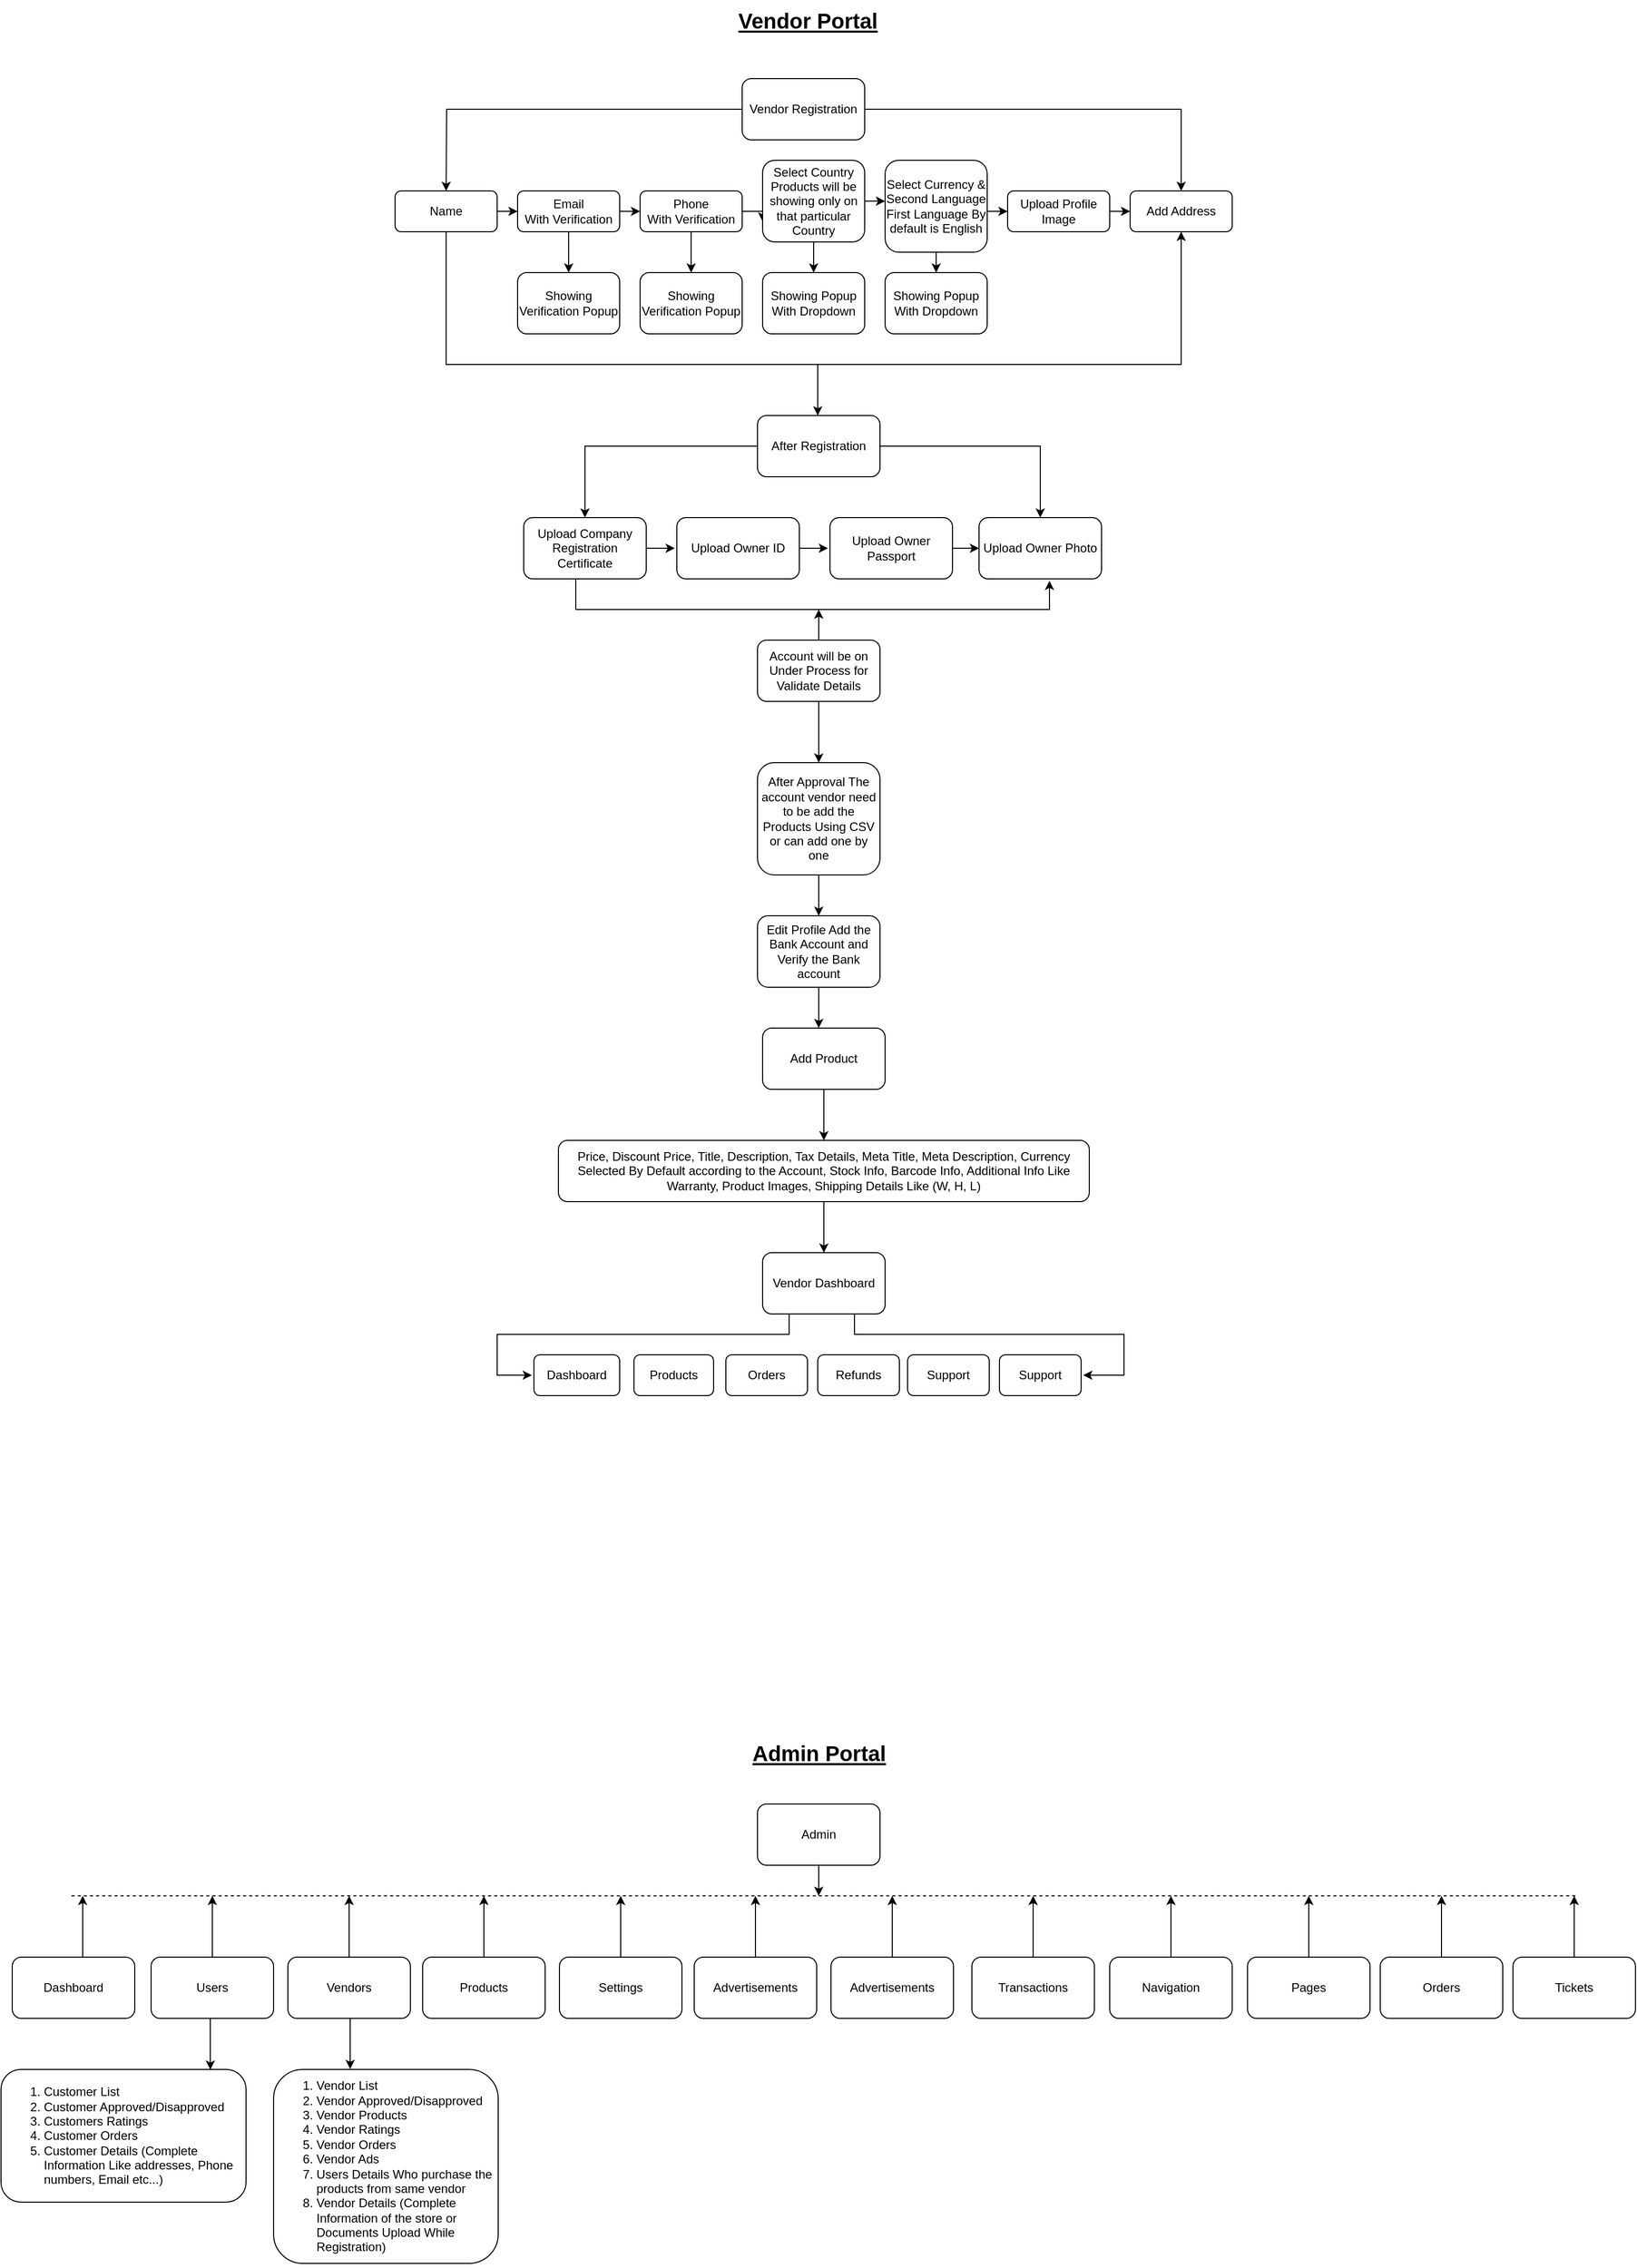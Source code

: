 <mxfile version="24.7.13">
  <diagram name="Page-1" id="YAEVpcPzzc_q-mBe14_t">
    <mxGraphModel dx="1719" dy="447" grid="1" gridSize="10" guides="1" tooltips="1" connect="1" arrows="1" fold="1" page="1" pageScale="1" pageWidth="850" pageHeight="1100" math="0" shadow="0">
      <root>
        <mxCell id="0" />
        <mxCell id="1" parent="0" />
        <mxCell id="5wintzvDErzxGzjBbFwN-30" style="edgeStyle=orthogonalEdgeStyle;rounded=0;orthogonalLoop=1;jettySize=auto;html=1;entryX=0.5;entryY=0;entryDx=0;entryDy=0;" parent="1" source="5wintzvDErzxGzjBbFwN-1" target="5wintzvDErzxGzjBbFwN-17" edge="1">
          <mxGeometry relative="1" as="geometry" />
        </mxCell>
        <mxCell id="5wintzvDErzxGzjBbFwN-31" style="edgeStyle=orthogonalEdgeStyle;rounded=0;orthogonalLoop=1;jettySize=auto;html=1;exitX=0;exitY=0.5;exitDx=0;exitDy=0;" parent="1" source="5wintzvDErzxGzjBbFwN-1" edge="1">
          <mxGeometry relative="1" as="geometry">
            <mxPoint x="66" y="200" as="targetPoint" />
          </mxGeometry>
        </mxCell>
        <mxCell id="5wintzvDErzxGzjBbFwN-1" value="Vendor Registration" style="rounded=1;whiteSpace=wrap;html=1;" parent="1" vertex="1">
          <mxGeometry x="356" y="90" width="120" height="60" as="geometry" />
        </mxCell>
        <mxCell id="5wintzvDErzxGzjBbFwN-20" style="edgeStyle=orthogonalEdgeStyle;rounded=0;orthogonalLoop=1;jettySize=auto;html=1;exitX=1;exitY=0.5;exitDx=0;exitDy=0;entryX=0;entryY=0.5;entryDx=0;entryDy=0;" parent="1" source="5wintzvDErzxGzjBbFwN-11" target="5wintzvDErzxGzjBbFwN-12" edge="1">
          <mxGeometry relative="1" as="geometry" />
        </mxCell>
        <mxCell id="5wintzvDErzxGzjBbFwN-43" style="edgeStyle=orthogonalEdgeStyle;rounded=0;orthogonalLoop=1;jettySize=auto;html=1;exitX=0.5;exitY=1;exitDx=0;exitDy=0;entryX=0.5;entryY=1;entryDx=0;entryDy=0;" parent="1" source="5wintzvDErzxGzjBbFwN-11" target="5wintzvDErzxGzjBbFwN-17" edge="1">
          <mxGeometry relative="1" as="geometry">
            <Array as="points">
              <mxPoint x="66" y="370" />
              <mxPoint x="786" y="370" />
            </Array>
          </mxGeometry>
        </mxCell>
        <mxCell id="5wintzvDErzxGzjBbFwN-11" value="Name" style="rounded=1;whiteSpace=wrap;html=1;" parent="1" vertex="1">
          <mxGeometry x="16" y="200" width="100" height="40" as="geometry" />
        </mxCell>
        <mxCell id="5wintzvDErzxGzjBbFwN-21" style="edgeStyle=orthogonalEdgeStyle;rounded=0;orthogonalLoop=1;jettySize=auto;html=1;exitX=1;exitY=0.5;exitDx=0;exitDy=0;entryX=0;entryY=0.5;entryDx=0;entryDy=0;" parent="1" source="5wintzvDErzxGzjBbFwN-12" target="5wintzvDErzxGzjBbFwN-13" edge="1">
          <mxGeometry relative="1" as="geometry" />
        </mxCell>
        <mxCell id="5wintzvDErzxGzjBbFwN-37" style="edgeStyle=orthogonalEdgeStyle;rounded=0;orthogonalLoop=1;jettySize=auto;html=1;exitX=0.5;exitY=1;exitDx=0;exitDy=0;entryX=0.5;entryY=0;entryDx=0;entryDy=0;" parent="1" source="5wintzvDErzxGzjBbFwN-12" target="5wintzvDErzxGzjBbFwN-33" edge="1">
          <mxGeometry relative="1" as="geometry" />
        </mxCell>
        <mxCell id="5wintzvDErzxGzjBbFwN-12" value="Email&lt;br&gt;With Verification" style="rounded=1;whiteSpace=wrap;html=1;" parent="1" vertex="1">
          <mxGeometry x="136" y="200" width="100" height="40" as="geometry" />
        </mxCell>
        <mxCell id="5wintzvDErzxGzjBbFwN-36" style="edgeStyle=orthogonalEdgeStyle;rounded=0;orthogonalLoop=1;jettySize=auto;html=1;exitX=0.5;exitY=1;exitDx=0;exitDy=0;entryX=0.5;entryY=0;entryDx=0;entryDy=0;" parent="1" source="5wintzvDErzxGzjBbFwN-13" target="5wintzvDErzxGzjBbFwN-34" edge="1">
          <mxGeometry relative="1" as="geometry" />
        </mxCell>
        <mxCell id="5wintzvDErzxGzjBbFwN-68" style="edgeStyle=orthogonalEdgeStyle;rounded=0;orthogonalLoop=1;jettySize=auto;html=1;exitX=1;exitY=0.5;exitDx=0;exitDy=0;entryX=0;entryY=0.75;entryDx=0;entryDy=0;" parent="1" source="5wintzvDErzxGzjBbFwN-13" target="5wintzvDErzxGzjBbFwN-14" edge="1">
          <mxGeometry relative="1" as="geometry" />
        </mxCell>
        <mxCell id="5wintzvDErzxGzjBbFwN-13" value="Phone&lt;br&gt;With Verification" style="rounded=1;whiteSpace=wrap;html=1;" parent="1" vertex="1">
          <mxGeometry x="256" y="200" width="100" height="40" as="geometry" />
        </mxCell>
        <mxCell id="5wintzvDErzxGzjBbFwN-39" style="edgeStyle=orthogonalEdgeStyle;rounded=0;orthogonalLoop=1;jettySize=auto;html=1;entryX=0.5;entryY=0;entryDx=0;entryDy=0;" parent="1" target="5wintzvDErzxGzjBbFwN-38" edge="1">
          <mxGeometry relative="1" as="geometry">
            <mxPoint x="426" y="250" as="sourcePoint" />
          </mxGeometry>
        </mxCell>
        <mxCell id="5wintzvDErzxGzjBbFwN-14" value="Select Country Products will be showing only on that particular Country" style="rounded=1;whiteSpace=wrap;html=1;" parent="1" vertex="1">
          <mxGeometry x="376" y="170" width="100" height="80" as="geometry" />
        </mxCell>
        <mxCell id="5wintzvDErzxGzjBbFwN-27" style="edgeStyle=orthogonalEdgeStyle;rounded=0;orthogonalLoop=1;jettySize=auto;html=1;exitX=1;exitY=0.5;exitDx=0;exitDy=0;entryX=0;entryY=0.5;entryDx=0;entryDy=0;" parent="1" source="5wintzvDErzxGzjBbFwN-15" target="5wintzvDErzxGzjBbFwN-16" edge="1">
          <mxGeometry relative="1" as="geometry">
            <Array as="points">
              <mxPoint x="596" y="220" />
            </Array>
          </mxGeometry>
        </mxCell>
        <mxCell id="5wintzvDErzxGzjBbFwN-41" style="edgeStyle=orthogonalEdgeStyle;rounded=0;orthogonalLoop=1;jettySize=auto;html=1;entryX=0.5;entryY=0;entryDx=0;entryDy=0;" parent="1" target="5wintzvDErzxGzjBbFwN-40" edge="1">
          <mxGeometry relative="1" as="geometry">
            <mxPoint x="546" y="260" as="sourcePoint" />
          </mxGeometry>
        </mxCell>
        <mxCell id="5wintzvDErzxGzjBbFwN-15" value="Select Currency &amp;amp; Second Language&lt;div&gt;First Language By default is English&lt;/div&gt;" style="rounded=1;whiteSpace=wrap;html=1;" parent="1" vertex="1">
          <mxGeometry x="496" y="170" width="100" height="90" as="geometry" />
        </mxCell>
        <mxCell id="5wintzvDErzxGzjBbFwN-28" style="edgeStyle=orthogonalEdgeStyle;rounded=0;orthogonalLoop=1;jettySize=auto;html=1;exitX=1;exitY=0.5;exitDx=0;exitDy=0;entryX=0;entryY=0.5;entryDx=0;entryDy=0;" parent="1" source="5wintzvDErzxGzjBbFwN-16" target="5wintzvDErzxGzjBbFwN-17" edge="1">
          <mxGeometry relative="1" as="geometry" />
        </mxCell>
        <mxCell id="5wintzvDErzxGzjBbFwN-16" value="Upload Profile Image" style="rounded=1;whiteSpace=wrap;html=1;" parent="1" vertex="1">
          <mxGeometry x="616" y="200" width="100" height="40" as="geometry" />
        </mxCell>
        <mxCell id="5wintzvDErzxGzjBbFwN-17" value="Add Address" style="rounded=1;whiteSpace=wrap;html=1;" parent="1" vertex="1">
          <mxGeometry x="736" y="200" width="100" height="40" as="geometry" />
        </mxCell>
        <mxCell id="5wintzvDErzxGzjBbFwN-33" value="Showing Verification Popup" style="rounded=1;whiteSpace=wrap;html=1;" parent="1" vertex="1">
          <mxGeometry x="136" y="280" width="100" height="60" as="geometry" />
        </mxCell>
        <mxCell id="5wintzvDErzxGzjBbFwN-34" value="Showing Verification Popup" style="rounded=1;whiteSpace=wrap;html=1;" parent="1" vertex="1">
          <mxGeometry x="256" y="280" width="100" height="60" as="geometry" />
        </mxCell>
        <mxCell id="5wintzvDErzxGzjBbFwN-38" value="Showing Popup With Dropdown" style="rounded=1;whiteSpace=wrap;html=1;" parent="1" vertex="1">
          <mxGeometry x="376" y="280" width="100" height="60" as="geometry" />
        </mxCell>
        <mxCell id="5wintzvDErzxGzjBbFwN-40" value="Showing Popup With Dropdown" style="rounded=1;whiteSpace=wrap;html=1;" parent="1" vertex="1">
          <mxGeometry x="496" y="280" width="100" height="60" as="geometry" />
        </mxCell>
        <mxCell id="5wintzvDErzxGzjBbFwN-44" value="" style="endArrow=classic;html=1;rounded=0;" parent="1" edge="1">
          <mxGeometry width="50" height="50" relative="1" as="geometry">
            <mxPoint x="430" y="370" as="sourcePoint" />
            <mxPoint x="430" y="420" as="targetPoint" />
          </mxGeometry>
        </mxCell>
        <mxCell id="5wintzvDErzxGzjBbFwN-51" style="edgeStyle=orthogonalEdgeStyle;rounded=0;orthogonalLoop=1;jettySize=auto;html=1;exitX=1;exitY=0.5;exitDx=0;exitDy=0;entryX=0.5;entryY=0;entryDx=0;entryDy=0;" parent="1" source="5wintzvDErzxGzjBbFwN-45" target="5wintzvDErzxGzjBbFwN-49" edge="1">
          <mxGeometry relative="1" as="geometry" />
        </mxCell>
        <mxCell id="5wintzvDErzxGzjBbFwN-52" style="edgeStyle=orthogonalEdgeStyle;rounded=0;orthogonalLoop=1;jettySize=auto;html=1;exitX=0;exitY=0.5;exitDx=0;exitDy=0;entryX=0.5;entryY=0;entryDx=0;entryDy=0;" parent="1" source="5wintzvDErzxGzjBbFwN-45" target="5wintzvDErzxGzjBbFwN-46" edge="1">
          <mxGeometry relative="1" as="geometry" />
        </mxCell>
        <mxCell id="5wintzvDErzxGzjBbFwN-45" value="After Registration" style="rounded=1;whiteSpace=wrap;html=1;" parent="1" vertex="1">
          <mxGeometry x="371" y="420" width="120" height="60" as="geometry" />
        </mxCell>
        <mxCell id="5wintzvDErzxGzjBbFwN-55" style="edgeStyle=orthogonalEdgeStyle;rounded=0;orthogonalLoop=1;jettySize=auto;html=1;exitX=1;exitY=0.5;exitDx=0;exitDy=0;" parent="1" source="5wintzvDErzxGzjBbFwN-46" edge="1">
          <mxGeometry relative="1" as="geometry">
            <mxPoint x="290" y="550" as="targetPoint" />
          </mxGeometry>
        </mxCell>
        <mxCell id="5wintzvDErzxGzjBbFwN-46" value="Upload Company Registration Certificate" style="rounded=1;whiteSpace=wrap;html=1;" parent="1" vertex="1">
          <mxGeometry x="142" y="520" width="120" height="60" as="geometry" />
        </mxCell>
        <mxCell id="5wintzvDErzxGzjBbFwN-56" style="edgeStyle=orthogonalEdgeStyle;rounded=0;orthogonalLoop=1;jettySize=auto;html=1;exitX=1;exitY=0.5;exitDx=0;exitDy=0;" parent="1" source="5wintzvDErzxGzjBbFwN-47" edge="1">
          <mxGeometry relative="1" as="geometry">
            <mxPoint x="440" y="550" as="targetPoint" />
          </mxGeometry>
        </mxCell>
        <mxCell id="5wintzvDErzxGzjBbFwN-47" value="Upload Owner ID" style="rounded=1;whiteSpace=wrap;html=1;" parent="1" vertex="1">
          <mxGeometry x="292" y="520" width="120" height="60" as="geometry" />
        </mxCell>
        <mxCell id="5wintzvDErzxGzjBbFwN-57" style="edgeStyle=orthogonalEdgeStyle;rounded=0;orthogonalLoop=1;jettySize=auto;html=1;exitX=1;exitY=0.5;exitDx=0;exitDy=0;entryX=0;entryY=0.5;entryDx=0;entryDy=0;" parent="1" source="5wintzvDErzxGzjBbFwN-48" target="5wintzvDErzxGzjBbFwN-49" edge="1">
          <mxGeometry relative="1" as="geometry" />
        </mxCell>
        <mxCell id="5wintzvDErzxGzjBbFwN-48" value="Upload Owner Passport" style="rounded=1;whiteSpace=wrap;html=1;" parent="1" vertex="1">
          <mxGeometry x="442" y="520" width="120" height="60" as="geometry" />
        </mxCell>
        <mxCell id="5wintzvDErzxGzjBbFwN-49" value="Upload Owner Photo" style="rounded=1;whiteSpace=wrap;html=1;" parent="1" vertex="1">
          <mxGeometry x="588" y="520" width="120" height="60" as="geometry" />
        </mxCell>
        <mxCell id="5wintzvDErzxGzjBbFwN-60" style="edgeStyle=orthogonalEdgeStyle;rounded=0;orthogonalLoop=1;jettySize=auto;html=1;exitX=0.5;exitY=0;exitDx=0;exitDy=0;" parent="1" source="5wintzvDErzxGzjBbFwN-58" edge="1">
          <mxGeometry relative="1" as="geometry">
            <mxPoint x="431" y="610" as="targetPoint" />
          </mxGeometry>
        </mxCell>
        <mxCell id="5wintzvDErzxGzjBbFwN-62" style="edgeStyle=orthogonalEdgeStyle;rounded=0;orthogonalLoop=1;jettySize=auto;html=1;exitX=0.5;exitY=1;exitDx=0;exitDy=0;entryX=0.5;entryY=0;entryDx=0;entryDy=0;" parent="1" source="5wintzvDErzxGzjBbFwN-58" target="5wintzvDErzxGzjBbFwN-61" edge="1">
          <mxGeometry relative="1" as="geometry" />
        </mxCell>
        <mxCell id="5wintzvDErzxGzjBbFwN-58" value="Account will be on Under Process for Validate Details" style="rounded=1;whiteSpace=wrap;html=1;" parent="1" vertex="1">
          <mxGeometry x="371" y="640" width="120" height="60" as="geometry" />
        </mxCell>
        <mxCell id="5wintzvDErzxGzjBbFwN-59" style="edgeStyle=orthogonalEdgeStyle;rounded=0;orthogonalLoop=1;jettySize=auto;html=1;exitX=0.5;exitY=1;exitDx=0;exitDy=0;entryX=0.65;entryY=1.031;entryDx=0;entryDy=0;entryPerimeter=0;" parent="1" edge="1">
          <mxGeometry relative="1" as="geometry">
            <mxPoint x="193" y="580" as="sourcePoint" />
            <mxPoint x="657.0" y="581.86" as="targetPoint" />
            <Array as="points">
              <mxPoint x="193" y="610" />
              <mxPoint x="657" y="610" />
            </Array>
          </mxGeometry>
        </mxCell>
        <mxCell id="5wintzvDErzxGzjBbFwN-63" style="edgeStyle=orthogonalEdgeStyle;rounded=0;orthogonalLoop=1;jettySize=auto;html=1;exitX=0.5;exitY=1;exitDx=0;exitDy=0;" parent="1" source="5wintzvDErzxGzjBbFwN-61" edge="1">
          <mxGeometry relative="1" as="geometry">
            <mxPoint x="431" y="910" as="targetPoint" />
          </mxGeometry>
        </mxCell>
        <mxCell id="5wintzvDErzxGzjBbFwN-61" value="After Approval The account vendor need to be add the Products Using CSV or can add one by one" style="rounded=1;whiteSpace=wrap;html=1;" parent="1" vertex="1">
          <mxGeometry x="371" y="760" width="120" height="110" as="geometry" />
        </mxCell>
        <mxCell id="5wintzvDErzxGzjBbFwN-74" style="edgeStyle=orthogonalEdgeStyle;rounded=0;orthogonalLoop=1;jettySize=auto;html=1;" parent="1" source="5wintzvDErzxGzjBbFwN-64" edge="1">
          <mxGeometry relative="1" as="geometry">
            <mxPoint x="436" y="1130" as="targetPoint" />
          </mxGeometry>
        </mxCell>
        <mxCell id="5wintzvDErzxGzjBbFwN-64" value="Add Product" style="rounded=1;whiteSpace=wrap;html=1;" parent="1" vertex="1">
          <mxGeometry x="376" y="1020" width="120" height="60" as="geometry" />
        </mxCell>
        <mxCell id="5wintzvDErzxGzjBbFwN-75" style="edgeStyle=orthogonalEdgeStyle;rounded=0;orthogonalLoop=1;jettySize=auto;html=1;" parent="1" source="5wintzvDErzxGzjBbFwN-66" edge="1">
          <mxGeometry relative="1" as="geometry">
            <mxPoint x="436" y="1240" as="targetPoint" />
          </mxGeometry>
        </mxCell>
        <mxCell id="5wintzvDErzxGzjBbFwN-66" value="Price, Discount Price, Title, Description, Tax Details, Meta Title, Meta Description, Currency Selected By Default according to the Account, Stock Info, Barcode Info, Additional Info Like Warranty, Product Images, Shipping Details Like (W, H, L)" style="rounded=1;whiteSpace=wrap;html=1;" parent="1" vertex="1">
          <mxGeometry x="176" y="1130" width="520" height="60" as="geometry" />
        </mxCell>
        <mxCell id="5wintzvDErzxGzjBbFwN-71" style="edgeStyle=orthogonalEdgeStyle;rounded=0;orthogonalLoop=1;jettySize=auto;html=1;entryX=0.002;entryY=0.447;entryDx=0;entryDy=0;entryPerimeter=0;" parent="1" source="5wintzvDErzxGzjBbFwN-14" target="5wintzvDErzxGzjBbFwN-15" edge="1">
          <mxGeometry relative="1" as="geometry" />
        </mxCell>
        <mxCell id="5wintzvDErzxGzjBbFwN-73" style="edgeStyle=orthogonalEdgeStyle;rounded=0;orthogonalLoop=1;jettySize=auto;html=1;" parent="1" source="5wintzvDErzxGzjBbFwN-72" edge="1">
          <mxGeometry relative="1" as="geometry">
            <mxPoint x="431" y="1020" as="targetPoint" />
          </mxGeometry>
        </mxCell>
        <mxCell id="5wintzvDErzxGzjBbFwN-72" value="Edit Profile Add the Bank Account and Verify the Bank account" style="rounded=1;whiteSpace=wrap;html=1;" parent="1" vertex="1">
          <mxGeometry x="371" y="910" width="120" height="70" as="geometry" />
        </mxCell>
        <mxCell id="5wintzvDErzxGzjBbFwN-78" style="edgeStyle=orthogonalEdgeStyle;rounded=0;orthogonalLoop=1;jettySize=auto;html=1;exitX=0.175;exitY=0.98;exitDx=0;exitDy=0;exitPerimeter=0;" parent="1" source="5wintzvDErzxGzjBbFwN-76" edge="1">
          <mxGeometry relative="1" as="geometry">
            <mxPoint x="150" y="1360" as="targetPoint" />
            <mxPoint x="401.96" y="1320" as="sourcePoint" />
            <Array as="points">
              <mxPoint x="402" y="1299" />
              <mxPoint x="402" y="1320" />
              <mxPoint x="116" y="1320" />
              <mxPoint x="116" y="1360" />
            </Array>
          </mxGeometry>
        </mxCell>
        <mxCell id="5wintzvDErzxGzjBbFwN-79" style="edgeStyle=orthogonalEdgeStyle;rounded=0;orthogonalLoop=1;jettySize=auto;html=1;exitX=0.75;exitY=1;exitDx=0;exitDy=0;" parent="1" source="5wintzvDErzxGzjBbFwN-76" edge="1">
          <mxGeometry relative="1" as="geometry">
            <mxPoint x="690" y="1360" as="targetPoint" />
            <Array as="points">
              <mxPoint x="466" y="1320" />
              <mxPoint x="730" y="1320" />
              <mxPoint x="730" y="1360" />
            </Array>
          </mxGeometry>
        </mxCell>
        <mxCell id="5wintzvDErzxGzjBbFwN-76" value="Vendor Dashboard" style="rounded=1;whiteSpace=wrap;html=1;" parent="1" vertex="1">
          <mxGeometry x="376" y="1240" width="120" height="60" as="geometry" />
        </mxCell>
        <mxCell id="5wintzvDErzxGzjBbFwN-80" value="Dashboard" style="rounded=1;whiteSpace=wrap;html=1;" parent="1" vertex="1">
          <mxGeometry x="152" y="1340" width="84" height="40" as="geometry" />
        </mxCell>
        <mxCell id="5wintzvDErzxGzjBbFwN-83" value="Products" style="rounded=1;whiteSpace=wrap;html=1;" parent="1" vertex="1">
          <mxGeometry x="250" y="1340" width="78" height="40" as="geometry" />
        </mxCell>
        <mxCell id="5wintzvDErzxGzjBbFwN-84" value="Orders" style="rounded=1;whiteSpace=wrap;html=1;" parent="1" vertex="1">
          <mxGeometry x="340" y="1340" width="80" height="40" as="geometry" />
        </mxCell>
        <mxCell id="5wintzvDErzxGzjBbFwN-85" value="Refunds" style="rounded=1;whiteSpace=wrap;html=1;" parent="1" vertex="1">
          <mxGeometry x="430" y="1340" width="80" height="40" as="geometry" />
        </mxCell>
        <mxCell id="5wintzvDErzxGzjBbFwN-86" value="Support" style="rounded=1;whiteSpace=wrap;html=1;" parent="1" vertex="1">
          <mxGeometry x="608" y="1340" width="80" height="40" as="geometry" />
        </mxCell>
        <mxCell id="5wintzvDErzxGzjBbFwN-87" value="Support" style="rounded=1;whiteSpace=wrap;html=1;" parent="1" vertex="1">
          <mxGeometry x="518" y="1340" width="80" height="40" as="geometry" />
        </mxCell>
        <mxCell id="X09Q4AG_XSMURBuyCHd_-1" value="Vendor Portal" style="text;html=1;align=center;verticalAlign=middle;resizable=0;points=[];autosize=1;strokeColor=none;fillColor=none;fontSize=21;fontStyle=5" vertex="1" parent="1">
          <mxGeometry x="345" y="13" width="150" height="40" as="geometry" />
        </mxCell>
        <mxCell id="X09Q4AG_XSMURBuyCHd_-2" value="Admin&lt;span style=&quot;background-color: initial;&quot;&gt;&amp;nbsp;Portal&lt;/span&gt;" style="text;html=1;align=center;verticalAlign=middle;resizable=0;points=[];autosize=1;strokeColor=none;fillColor=none;fontSize=21;fontStyle=5" vertex="1" parent="1">
          <mxGeometry x="361" y="1710" width="140" height="40" as="geometry" />
        </mxCell>
        <mxCell id="X09Q4AG_XSMURBuyCHd_-19" style="edgeStyle=elbowEdgeStyle;rounded=0;orthogonalLoop=1;jettySize=auto;html=1;" edge="1" parent="1" source="X09Q4AG_XSMURBuyCHd_-3">
          <mxGeometry relative="1" as="geometry">
            <mxPoint x="431" y="1870" as="targetPoint" />
          </mxGeometry>
        </mxCell>
        <mxCell id="X09Q4AG_XSMURBuyCHd_-3" value="Admin" style="rounded=1;whiteSpace=wrap;html=1;" vertex="1" parent="1">
          <mxGeometry x="371" y="1780" width="120" height="60" as="geometry" />
        </mxCell>
        <mxCell id="X09Q4AG_XSMURBuyCHd_-23" style="edgeStyle=elbowEdgeStyle;rounded=0;orthogonalLoop=1;jettySize=auto;html=1;" edge="1" parent="1" source="X09Q4AG_XSMURBuyCHd_-5">
          <mxGeometry relative="1" as="geometry">
            <mxPoint x="-290" y="1870" as="targetPoint" />
          </mxGeometry>
        </mxCell>
        <mxCell id="X09Q4AG_XSMURBuyCHd_-5" value="Dashboard" style="rounded=1;whiteSpace=wrap;html=1;" vertex="1" parent="1">
          <mxGeometry x="-359" y="1930" width="120" height="60" as="geometry" />
        </mxCell>
        <mxCell id="X09Q4AG_XSMURBuyCHd_-24" style="edgeStyle=elbowEdgeStyle;rounded=0;orthogonalLoop=1;jettySize=auto;html=1;" edge="1" parent="1" source="X09Q4AG_XSMURBuyCHd_-8">
          <mxGeometry relative="1" as="geometry">
            <mxPoint x="-163" y="1870" as="targetPoint" />
          </mxGeometry>
        </mxCell>
        <mxCell id="X09Q4AG_XSMURBuyCHd_-8" value="Users" style="rounded=1;whiteSpace=wrap;html=1;" vertex="1" parent="1">
          <mxGeometry x="-223" y="1930" width="120" height="60" as="geometry" />
        </mxCell>
        <mxCell id="X09Q4AG_XSMURBuyCHd_-25" style="edgeStyle=elbowEdgeStyle;rounded=0;orthogonalLoop=1;jettySize=auto;html=1;" edge="1" parent="1" source="X09Q4AG_XSMURBuyCHd_-9">
          <mxGeometry relative="1" as="geometry">
            <mxPoint x="-29" y="1870" as="targetPoint" />
          </mxGeometry>
        </mxCell>
        <mxCell id="X09Q4AG_XSMURBuyCHd_-9" value="Vendors" style="rounded=1;whiteSpace=wrap;html=1;" vertex="1" parent="1">
          <mxGeometry x="-89" y="1930" width="120" height="60" as="geometry" />
        </mxCell>
        <mxCell id="X09Q4AG_XSMURBuyCHd_-26" style="edgeStyle=elbowEdgeStyle;rounded=0;orthogonalLoop=1;jettySize=auto;html=1;" edge="1" parent="1" source="X09Q4AG_XSMURBuyCHd_-10">
          <mxGeometry relative="1" as="geometry">
            <mxPoint x="103" y="1870" as="targetPoint" />
          </mxGeometry>
        </mxCell>
        <mxCell id="X09Q4AG_XSMURBuyCHd_-10" value="Products" style="rounded=1;whiteSpace=wrap;html=1;" vertex="1" parent="1">
          <mxGeometry x="43" y="1930" width="120" height="60" as="geometry" />
        </mxCell>
        <mxCell id="X09Q4AG_XSMURBuyCHd_-27" style="edgeStyle=elbowEdgeStyle;rounded=0;orthogonalLoop=1;jettySize=auto;html=1;" edge="1" parent="1" source="X09Q4AG_XSMURBuyCHd_-11">
          <mxGeometry relative="1" as="geometry">
            <mxPoint x="237" y="1870" as="targetPoint" />
          </mxGeometry>
        </mxCell>
        <mxCell id="X09Q4AG_XSMURBuyCHd_-11" value="Settings" style="rounded=1;whiteSpace=wrap;html=1;" vertex="1" parent="1">
          <mxGeometry x="177" y="1930" width="120" height="60" as="geometry" />
        </mxCell>
        <mxCell id="X09Q4AG_XSMURBuyCHd_-28" style="edgeStyle=elbowEdgeStyle;rounded=0;orthogonalLoop=1;jettySize=auto;html=1;" edge="1" parent="1" source="X09Q4AG_XSMURBuyCHd_-12">
          <mxGeometry relative="1" as="geometry">
            <mxPoint x="369" y="1870" as="targetPoint" />
          </mxGeometry>
        </mxCell>
        <mxCell id="X09Q4AG_XSMURBuyCHd_-12" value="Advertisements" style="rounded=1;whiteSpace=wrap;html=1;" vertex="1" parent="1">
          <mxGeometry x="309" y="1930" width="120" height="60" as="geometry" />
        </mxCell>
        <mxCell id="X09Q4AG_XSMURBuyCHd_-29" style="edgeStyle=elbowEdgeStyle;rounded=0;orthogonalLoop=1;jettySize=auto;html=1;" edge="1" parent="1" source="X09Q4AG_XSMURBuyCHd_-13">
          <mxGeometry relative="1" as="geometry">
            <mxPoint x="503.0" y="1870" as="targetPoint" />
          </mxGeometry>
        </mxCell>
        <mxCell id="X09Q4AG_XSMURBuyCHd_-13" value="Advertisements" style="rounded=1;whiteSpace=wrap;html=1;" vertex="1" parent="1">
          <mxGeometry x="443" y="1930" width="120" height="60" as="geometry" />
        </mxCell>
        <mxCell id="X09Q4AG_XSMURBuyCHd_-30" style="edgeStyle=elbowEdgeStyle;rounded=0;orthogonalLoop=1;jettySize=auto;html=1;" edge="1" parent="1" source="X09Q4AG_XSMURBuyCHd_-14">
          <mxGeometry relative="1" as="geometry">
            <mxPoint x="641" y="1870" as="targetPoint" />
          </mxGeometry>
        </mxCell>
        <mxCell id="X09Q4AG_XSMURBuyCHd_-14" value="Transactions" style="rounded=1;whiteSpace=wrap;html=1;" vertex="1" parent="1">
          <mxGeometry x="581" y="1930" width="120" height="60" as="geometry" />
        </mxCell>
        <mxCell id="X09Q4AG_XSMURBuyCHd_-31" style="edgeStyle=elbowEdgeStyle;rounded=0;orthogonalLoop=1;jettySize=auto;html=1;" edge="1" parent="1" source="X09Q4AG_XSMURBuyCHd_-15">
          <mxGeometry relative="1" as="geometry">
            <mxPoint x="776" y="1870" as="targetPoint" />
          </mxGeometry>
        </mxCell>
        <mxCell id="X09Q4AG_XSMURBuyCHd_-15" value="Navigation" style="rounded=1;whiteSpace=wrap;html=1;" vertex="1" parent="1">
          <mxGeometry x="716" y="1930" width="120" height="60" as="geometry" />
        </mxCell>
        <mxCell id="X09Q4AG_XSMURBuyCHd_-32" style="edgeStyle=elbowEdgeStyle;rounded=0;orthogonalLoop=1;jettySize=auto;html=1;" edge="1" parent="1" source="X09Q4AG_XSMURBuyCHd_-16">
          <mxGeometry relative="1" as="geometry">
            <mxPoint x="911" y="1870" as="targetPoint" />
          </mxGeometry>
        </mxCell>
        <mxCell id="X09Q4AG_XSMURBuyCHd_-16" value="Pages" style="rounded=1;whiteSpace=wrap;html=1;" vertex="1" parent="1">
          <mxGeometry x="851" y="1930" width="120" height="60" as="geometry" />
        </mxCell>
        <mxCell id="X09Q4AG_XSMURBuyCHd_-33" style="edgeStyle=elbowEdgeStyle;rounded=0;orthogonalLoop=1;jettySize=auto;html=1;" edge="1" parent="1" source="X09Q4AG_XSMURBuyCHd_-17">
          <mxGeometry relative="1" as="geometry">
            <mxPoint x="1041" y="1870" as="targetPoint" />
          </mxGeometry>
        </mxCell>
        <mxCell id="X09Q4AG_XSMURBuyCHd_-17" value="Orders" style="rounded=1;whiteSpace=wrap;html=1;" vertex="1" parent="1">
          <mxGeometry x="981" y="1930" width="120" height="60" as="geometry" />
        </mxCell>
        <mxCell id="X09Q4AG_XSMURBuyCHd_-34" style="edgeStyle=elbowEdgeStyle;rounded=0;orthogonalLoop=1;jettySize=auto;html=1;" edge="1" parent="1" source="X09Q4AG_XSMURBuyCHd_-18">
          <mxGeometry relative="1" as="geometry">
            <mxPoint x="1171" y="1870" as="targetPoint" />
          </mxGeometry>
        </mxCell>
        <mxCell id="X09Q4AG_XSMURBuyCHd_-18" value="Tickets" style="rounded=1;whiteSpace=wrap;html=1;" vertex="1" parent="1">
          <mxGeometry x="1111" y="1930" width="120" height="60" as="geometry" />
        </mxCell>
        <mxCell id="X09Q4AG_XSMURBuyCHd_-22" value="" style="endArrow=none;dashed=1;html=1;rounded=0;" edge="1" parent="1">
          <mxGeometry width="50" height="50" relative="1" as="geometry">
            <mxPoint x="1172.105" y="1870" as="sourcePoint" />
            <mxPoint x="-303" y="1870" as="targetPoint" />
          </mxGeometry>
        </mxCell>
        <mxCell id="X09Q4AG_XSMURBuyCHd_-45" value="&lt;ol&gt;&lt;li&gt;Vendor List&lt;/li&gt;&lt;li&gt;Vendor Approved/Disapproved&lt;/li&gt;&lt;li&gt;Vendor Products&lt;/li&gt;&lt;li&gt;Vendor Ratings&lt;/li&gt;&lt;li&gt;Vendor Orders&lt;/li&gt;&lt;li&gt;Vendor Ads&lt;/li&gt;&lt;li&gt;Users Details Who purchase the products from same vendor&lt;/li&gt;&lt;li&gt;Vendor Details (Complete Information of the store or Documents Upload While Registration)&lt;/li&gt;&lt;/ol&gt;" style="rounded=1;whiteSpace=wrap;html=1;align=left;" vertex="1" parent="1">
          <mxGeometry x="-103" y="2040" width="220" height="190" as="geometry" />
        </mxCell>
        <mxCell id="X09Q4AG_XSMURBuyCHd_-46" value="&lt;ol&gt;&lt;li&gt;Customer List&lt;/li&gt;&lt;li&gt;Customer Approved/Disapproved&lt;/li&gt;&lt;li&gt;&lt;span style=&quot;background-color: initial;&quot;&gt;Customers Ratings&lt;/span&gt;&lt;br&gt;&lt;/li&gt;&lt;li&gt;Customer Orders&lt;/li&gt;&lt;li&gt;&lt;span style=&quot;background-color: initial;&quot;&gt;Customer Details (Complete Information Like addresses, Phone numbers, Email etc...)&lt;/span&gt;&lt;br&gt;&lt;/li&gt;&lt;/ol&gt;" style="rounded=1;whiteSpace=wrap;html=1;align=left;" vertex="1" parent="1">
          <mxGeometry x="-370" y="2040" width="240" height="130" as="geometry" />
        </mxCell>
        <mxCell id="X09Q4AG_XSMURBuyCHd_-49" style="edgeStyle=elbowEdgeStyle;rounded=0;orthogonalLoop=1;jettySize=auto;html=1;entryX=0.854;entryY=0.002;entryDx=0;entryDy=0;entryPerimeter=0;" edge="1" parent="1" source="X09Q4AG_XSMURBuyCHd_-8" target="X09Q4AG_XSMURBuyCHd_-46">
          <mxGeometry relative="1" as="geometry" />
        </mxCell>
        <mxCell id="X09Q4AG_XSMURBuyCHd_-50" style="edgeStyle=elbowEdgeStyle;rounded=0;orthogonalLoop=1;jettySize=auto;html=1;entryX=0.34;entryY=-0.002;entryDx=0;entryDy=0;entryPerimeter=0;" edge="1" parent="1" source="X09Q4AG_XSMURBuyCHd_-9" target="X09Q4AG_XSMURBuyCHd_-45">
          <mxGeometry relative="1" as="geometry" />
        </mxCell>
      </root>
    </mxGraphModel>
  </diagram>
</mxfile>
